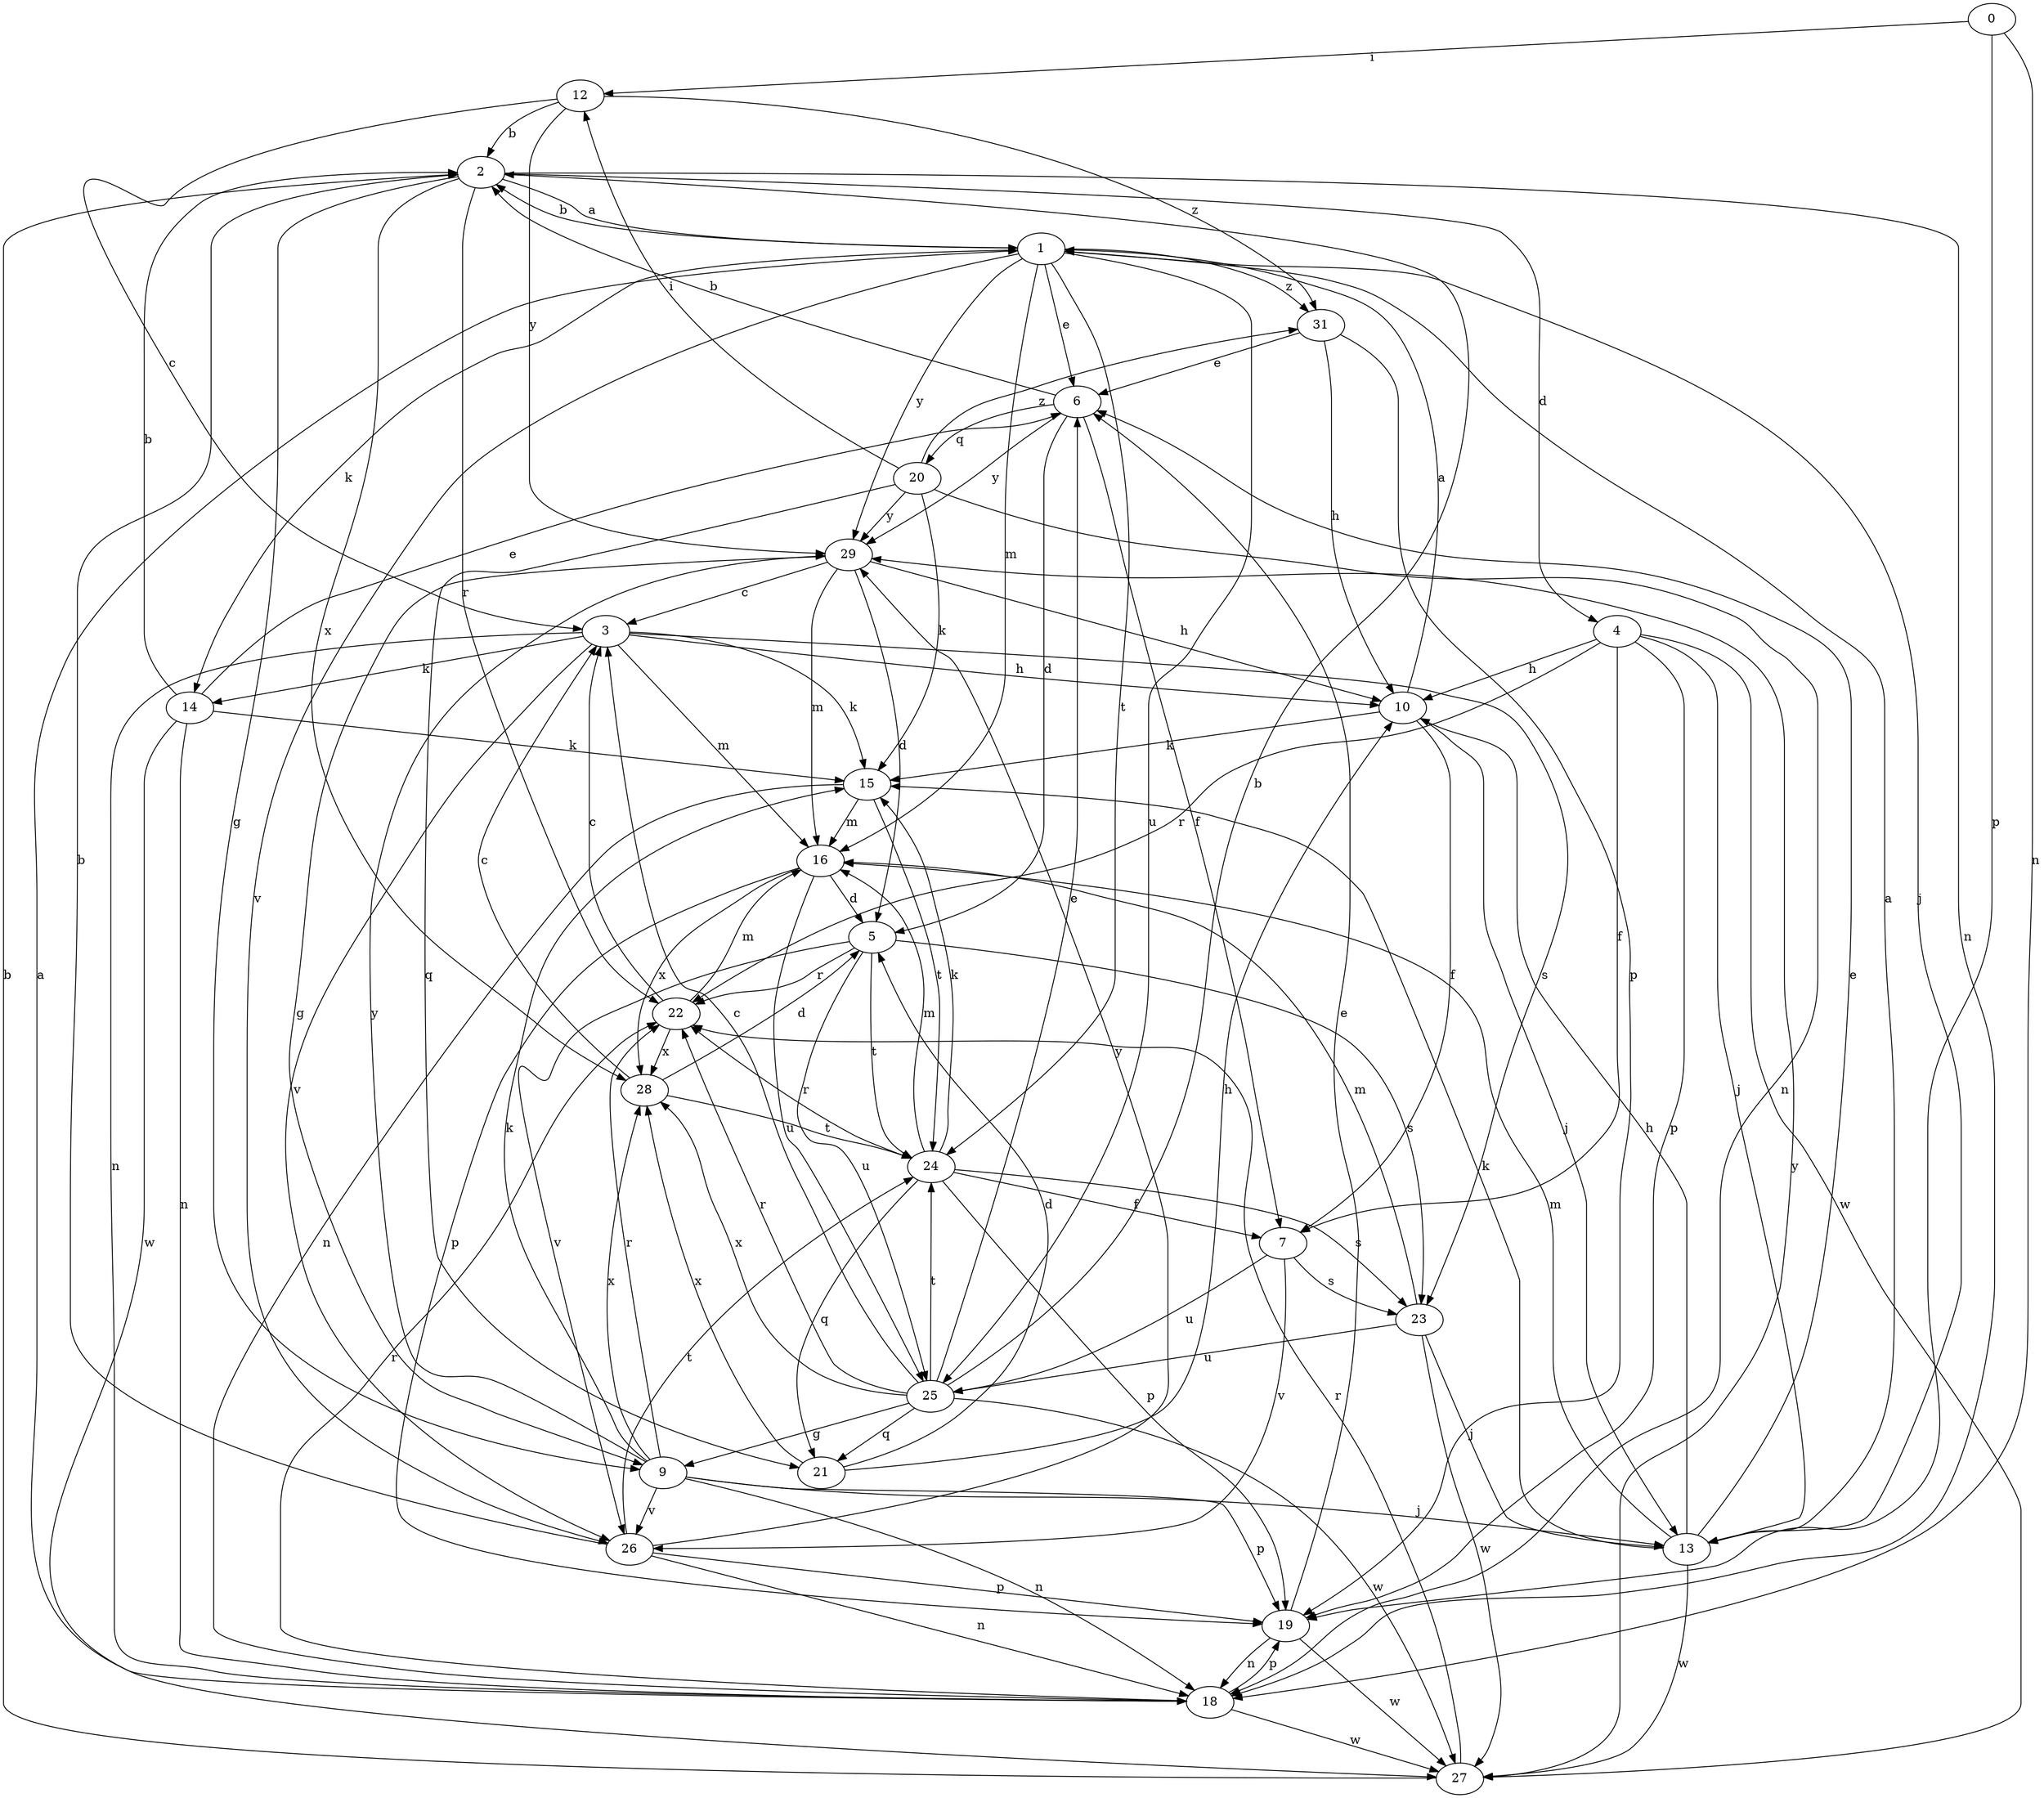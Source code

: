 strict digraph  {
0;
1;
2;
3;
4;
5;
6;
7;
9;
10;
12;
13;
14;
15;
16;
18;
19;
20;
21;
22;
23;
24;
25;
26;
27;
28;
29;
31;
0 -> 12  [label=i];
0 -> 18  [label=n];
0 -> 19  [label=p];
1 -> 2  [label=b];
1 -> 6  [label=e];
1 -> 13  [label=j];
1 -> 14  [label=k];
1 -> 16  [label=m];
1 -> 24  [label=t];
1 -> 25  [label=u];
1 -> 26  [label=v];
1 -> 29  [label=y];
1 -> 31  [label=z];
2 -> 1  [label=a];
2 -> 4  [label=d];
2 -> 9  [label=g];
2 -> 18  [label=n];
2 -> 22  [label=r];
2 -> 28  [label=x];
3 -> 10  [label=h];
3 -> 14  [label=k];
3 -> 15  [label=k];
3 -> 16  [label=m];
3 -> 18  [label=n];
3 -> 23  [label=s];
3 -> 26  [label=v];
4 -> 7  [label=f];
4 -> 10  [label=h];
4 -> 13  [label=j];
4 -> 19  [label=p];
4 -> 22  [label=r];
4 -> 27  [label=w];
5 -> 22  [label=r];
5 -> 23  [label=s];
5 -> 24  [label=t];
5 -> 25  [label=u];
5 -> 26  [label=v];
6 -> 2  [label=b];
6 -> 5  [label=d];
6 -> 7  [label=f];
6 -> 20  [label=q];
6 -> 29  [label=y];
7 -> 23  [label=s];
7 -> 25  [label=u];
7 -> 26  [label=v];
9 -> 13  [label=j];
9 -> 15  [label=k];
9 -> 18  [label=n];
9 -> 19  [label=p];
9 -> 22  [label=r];
9 -> 26  [label=v];
9 -> 28  [label=x];
9 -> 29  [label=y];
10 -> 1  [label=a];
10 -> 7  [label=f];
10 -> 13  [label=j];
10 -> 15  [label=k];
12 -> 2  [label=b];
12 -> 3  [label=c];
12 -> 29  [label=y];
12 -> 31  [label=z];
13 -> 1  [label=a];
13 -> 6  [label=e];
13 -> 10  [label=h];
13 -> 15  [label=k];
13 -> 16  [label=m];
13 -> 27  [label=w];
14 -> 2  [label=b];
14 -> 6  [label=e];
14 -> 15  [label=k];
14 -> 18  [label=n];
14 -> 27  [label=w];
15 -> 16  [label=m];
15 -> 18  [label=n];
15 -> 24  [label=t];
16 -> 5  [label=d];
16 -> 19  [label=p];
16 -> 25  [label=u];
16 -> 28  [label=x];
18 -> 1  [label=a];
18 -> 19  [label=p];
18 -> 22  [label=r];
18 -> 27  [label=w];
19 -> 6  [label=e];
19 -> 18  [label=n];
19 -> 27  [label=w];
20 -> 12  [label=i];
20 -> 15  [label=k];
20 -> 18  [label=n];
20 -> 21  [label=q];
20 -> 29  [label=y];
20 -> 31  [label=z];
21 -> 5  [label=d];
21 -> 10  [label=h];
21 -> 28  [label=x];
22 -> 3  [label=c];
22 -> 16  [label=m];
22 -> 28  [label=x];
23 -> 13  [label=j];
23 -> 16  [label=m];
23 -> 25  [label=u];
23 -> 27  [label=w];
24 -> 7  [label=f];
24 -> 15  [label=k];
24 -> 16  [label=m];
24 -> 19  [label=p];
24 -> 21  [label=q];
24 -> 22  [label=r];
24 -> 23  [label=s];
25 -> 2  [label=b];
25 -> 3  [label=c];
25 -> 6  [label=e];
25 -> 9  [label=g];
25 -> 21  [label=q];
25 -> 22  [label=r];
25 -> 24  [label=t];
25 -> 27  [label=w];
25 -> 28  [label=x];
26 -> 2  [label=b];
26 -> 18  [label=n];
26 -> 19  [label=p];
26 -> 24  [label=t];
26 -> 29  [label=y];
27 -> 2  [label=b];
27 -> 22  [label=r];
27 -> 29  [label=y];
28 -> 3  [label=c];
28 -> 5  [label=d];
28 -> 24  [label=t];
29 -> 3  [label=c];
29 -> 5  [label=d];
29 -> 9  [label=g];
29 -> 10  [label=h];
29 -> 16  [label=m];
31 -> 6  [label=e];
31 -> 10  [label=h];
31 -> 19  [label=p];
}
